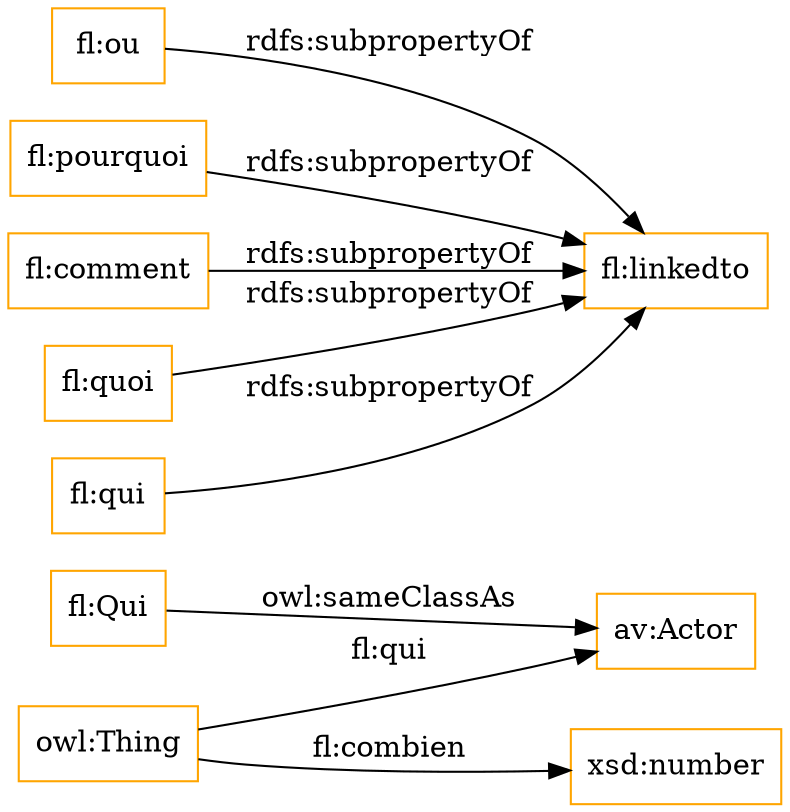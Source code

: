 digraph ar2dtool_diagram { 
rankdir=LR;
size="1501"
node [shape = rectangle, color="orange"]; "fl:Qui" ; /*classes style*/
	"fl:ou" -> "fl:linkedto" [ label = "rdfs:subpropertyOf" ];
	"fl:pourquoi" -> "fl:linkedto" [ label = "rdfs:subpropertyOf" ];
	"fl:comment" -> "fl:linkedto" [ label = "rdfs:subpropertyOf" ];
	"fl:quoi" -> "fl:linkedto" [ label = "rdfs:subpropertyOf" ];
	"fl:Qui" -> "av:Actor" [ label = "owl:sameClassAs" ];
	"fl:qui" -> "fl:linkedto" [ label = "rdfs:subpropertyOf" ];
	"owl:Thing" -> "av:Actor" [ label = "fl:qui" ];
	"owl:Thing" -> "xsd:number" [ label = "fl:combien" ];

}
